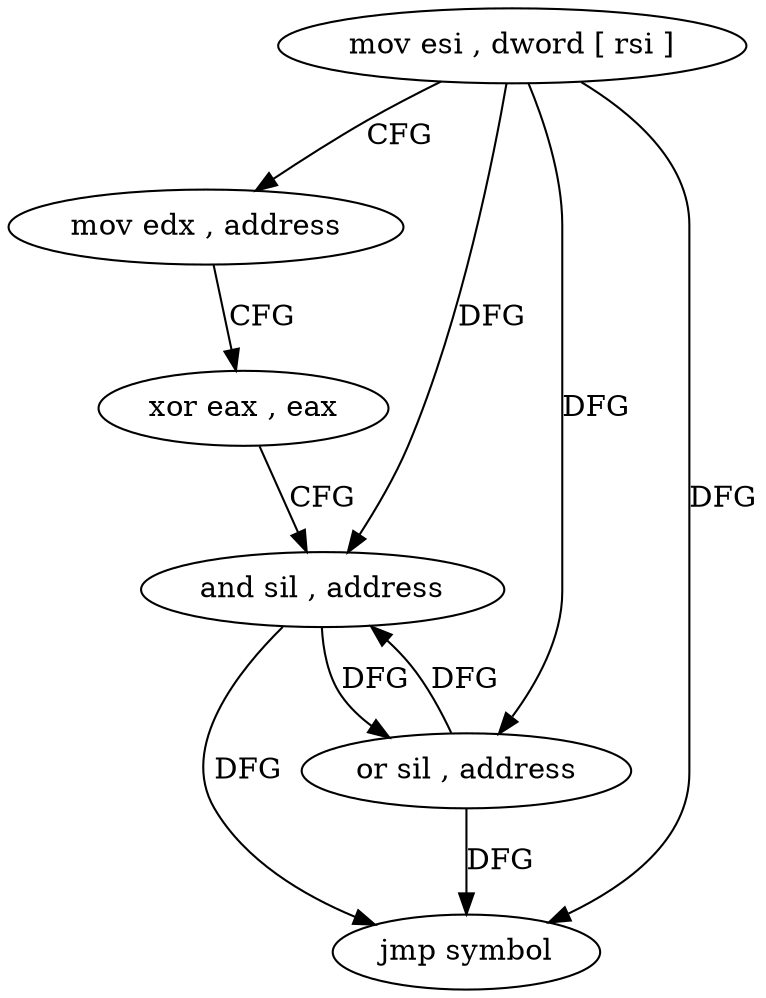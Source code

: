 digraph "func" {
"278128" [label = "mov esi , dword [ rsi ]" ]
"278130" [label = "mov edx , address" ]
"278135" [label = "xor eax , eax" ]
"278137" [label = "and sil , address" ]
"278141" [label = "or sil , address" ]
"278145" [label = "jmp symbol" ]
"278128" -> "278130" [ label = "CFG" ]
"278128" -> "278137" [ label = "DFG" ]
"278128" -> "278141" [ label = "DFG" ]
"278128" -> "278145" [ label = "DFG" ]
"278130" -> "278135" [ label = "CFG" ]
"278135" -> "278137" [ label = "CFG" ]
"278137" -> "278141" [ label = "DFG" ]
"278137" -> "278145" [ label = "DFG" ]
"278141" -> "278145" [ label = "DFG" ]
"278141" -> "278137" [ label = "DFG" ]
}
